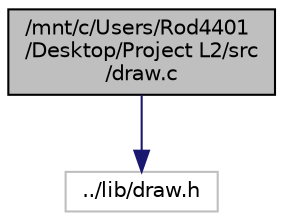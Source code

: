 digraph "/mnt/c/Users/Rod4401/Desktop/Project L2/src/draw.c"
{
 // LATEX_PDF_SIZE
  edge [fontname="Helvetica",fontsize="10",labelfontname="Helvetica",labelfontsize="10"];
  node [fontname="Helvetica",fontsize="10",shape=record];
  Node1 [label="/mnt/c/Users/Rod4401\l/Desktop/Project L2/src\l/draw.c",height=0.2,width=0.4,color="black", fillcolor="grey75", style="filled", fontcolor="black",tooltip="Contient toutes les fonctions en rapport avec l'affichage."];
  Node1 -> Node2 [color="midnightblue",fontsize="10",style="solid",fontname="Helvetica"];
  Node2 [label="../lib/draw.h",height=0.2,width=0.4,color="grey75", fillcolor="white", style="filled",tooltip=" "];
}

